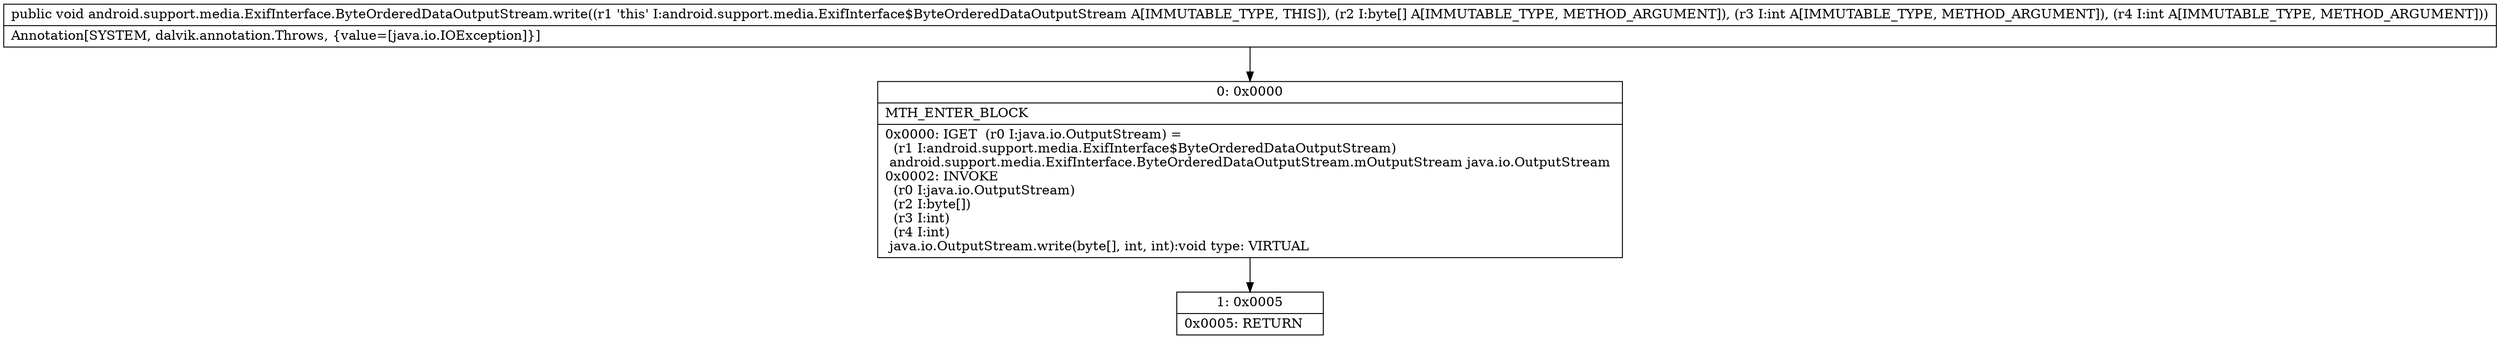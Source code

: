 digraph "CFG forandroid.support.media.ExifInterface.ByteOrderedDataOutputStream.write([BII)V" {
Node_0 [shape=record,label="{0\:\ 0x0000|MTH_ENTER_BLOCK\l|0x0000: IGET  (r0 I:java.io.OutputStream) = \l  (r1 I:android.support.media.ExifInterface$ByteOrderedDataOutputStream)\l android.support.media.ExifInterface.ByteOrderedDataOutputStream.mOutputStream java.io.OutputStream \l0x0002: INVOKE  \l  (r0 I:java.io.OutputStream)\l  (r2 I:byte[])\l  (r3 I:int)\l  (r4 I:int)\l java.io.OutputStream.write(byte[], int, int):void type: VIRTUAL \l}"];
Node_1 [shape=record,label="{1\:\ 0x0005|0x0005: RETURN   \l}"];
MethodNode[shape=record,label="{public void android.support.media.ExifInterface.ByteOrderedDataOutputStream.write((r1 'this' I:android.support.media.ExifInterface$ByteOrderedDataOutputStream A[IMMUTABLE_TYPE, THIS]), (r2 I:byte[] A[IMMUTABLE_TYPE, METHOD_ARGUMENT]), (r3 I:int A[IMMUTABLE_TYPE, METHOD_ARGUMENT]), (r4 I:int A[IMMUTABLE_TYPE, METHOD_ARGUMENT]))  | Annotation[SYSTEM, dalvik.annotation.Throws, \{value=[java.io.IOException]\}]\l}"];
MethodNode -> Node_0;
Node_0 -> Node_1;
}

